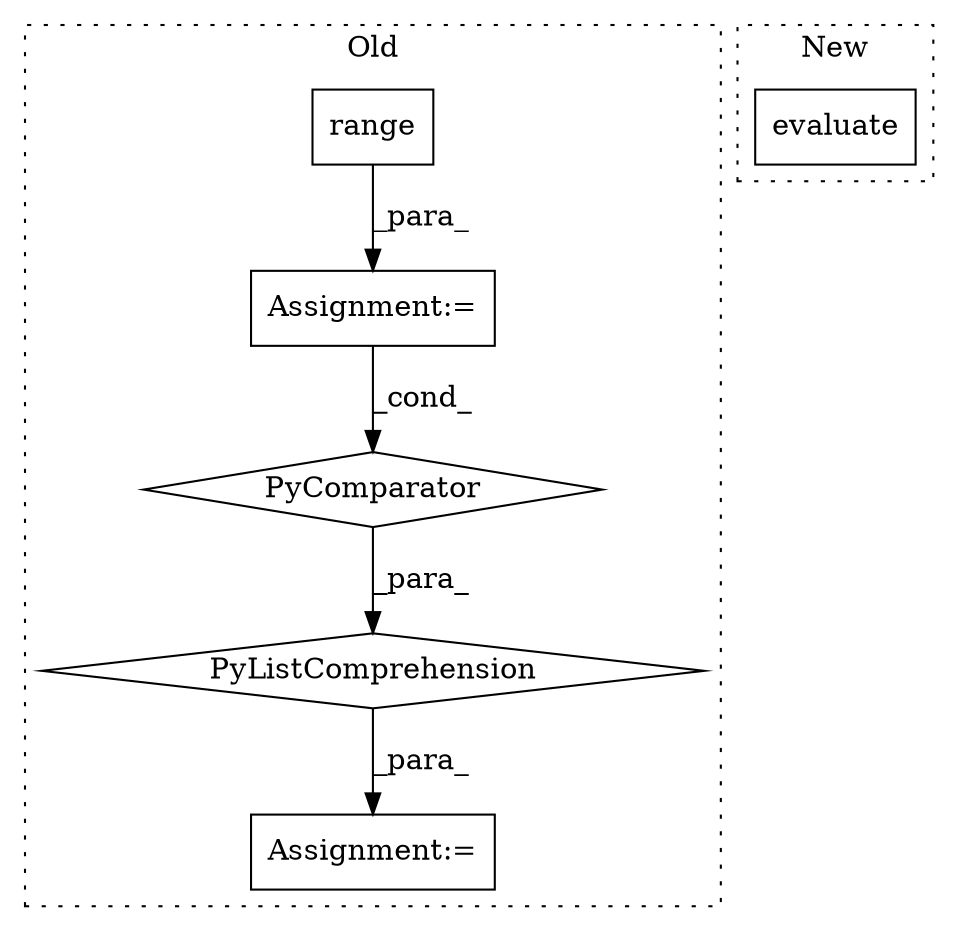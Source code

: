 digraph G {
subgraph cluster0 {
1 [label="PyComparator" a="113" s="12850" l="35" shape="diamond"];
3 [label="PyListComprehension" a="109" s="12750" l="143" shape="diamond"];
4 [label="Assignment:=" a="7" s="12850" l="35" shape="box"];
5 [label="Assignment:=" a="7" s="12947" l="1" shape="box"];
6 [label="range" a="32" s="12857,12875" l="6,1" shape="box"];
label = "Old";
style="dotted";
}
subgraph cluster1 {
2 [label="evaluate" a="32" s="13325,13344" l="9,1" shape="box"];
label = "New";
style="dotted";
}
1 -> 3 [label="_para_"];
3 -> 5 [label="_para_"];
4 -> 1 [label="_cond_"];
6 -> 4 [label="_para_"];
}
